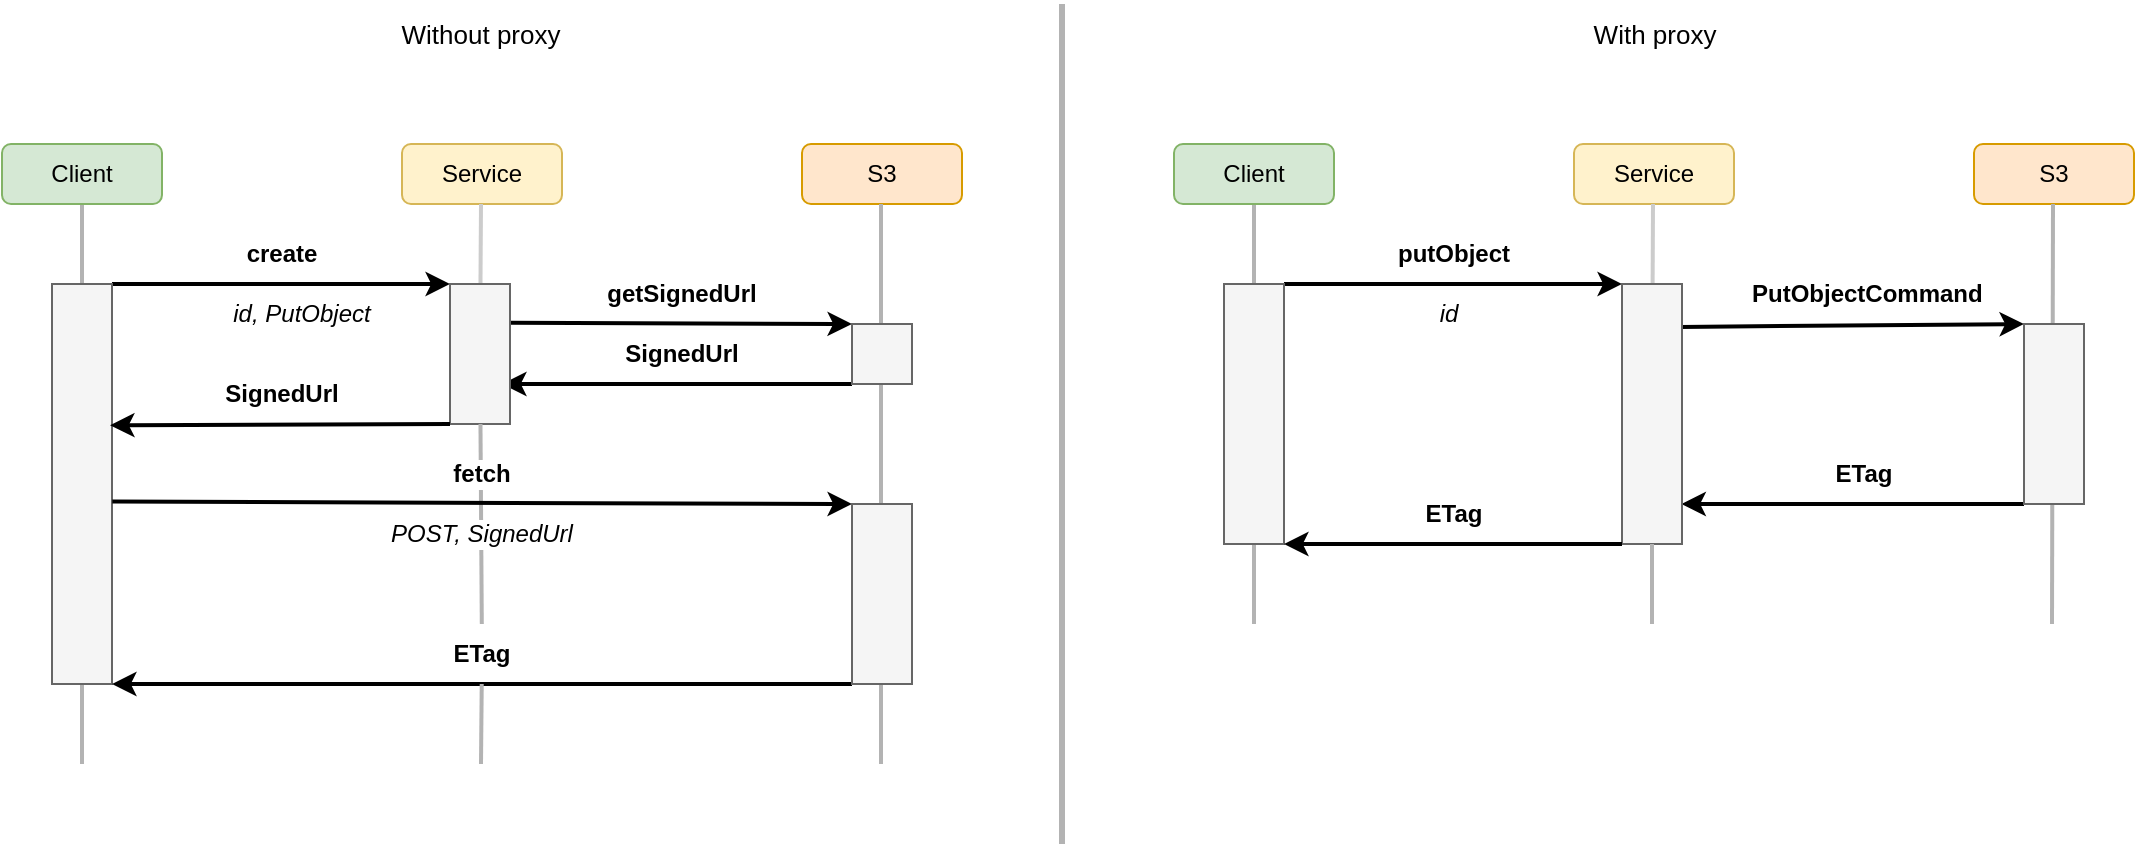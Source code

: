 <mxfile version="20.3.0" type="device" pages="3"><diagram id="j05XyfPUhwFEs0wUkpTd" name="upload"><mxGraphModel dx="1155" dy="865" grid="1" gridSize="10" guides="1" tooltips="1" connect="1" arrows="1" fold="1" page="1" pageScale="1" pageWidth="827" pageHeight="1169" math="0" shadow="0"><root><mxCell id="0"/><mxCell id="1" parent="0"/><mxCell id="_WE9Fx9_6nhw3sqImYi1-1" value="" style="endArrow=none;html=1;rounded=0;strokeWidth=2;strokeColor=#B3B3B3;" parent="1" edge="1"><mxGeometry width="50" height="50" relative="1" as="geometry"><mxPoint x="90" y="440" as="sourcePoint"/><mxPoint x="90" y="160" as="targetPoint"/></mxGeometry></mxCell><mxCell id="_WE9Fx9_6nhw3sqImYi1-2" value="Client" style="rounded=1;whiteSpace=wrap;html=1;fillColor=#d5e8d4;strokeColor=#82b366;" parent="1" vertex="1"><mxGeometry x="50" y="130" width="80" height="30" as="geometry"/></mxCell><mxCell id="_WE9Fx9_6nhw3sqImYi1-3" value="Service" style="rounded=1;whiteSpace=wrap;html=1;fillColor=#fff2cc;strokeColor=#d6b656;" parent="1" vertex="1"><mxGeometry x="250" y="130" width="80" height="30" as="geometry"/></mxCell><mxCell id="_WE9Fx9_6nhw3sqImYi1-4" value="S3" style="rounded=1;whiteSpace=wrap;html=1;fillColor=#ffe6cc;strokeColor=#d79b00;" parent="1" vertex="1"><mxGeometry x="450" y="130" width="80" height="30" as="geometry"/></mxCell><mxCell id="_WE9Fx9_6nhw3sqImYi1-5" value="" style="endArrow=none;html=1;rounded=0;strokeWidth=2;startArrow=none;strokeColor=#CCCCCC;" parent="1" source="_WE9Fx9_6nhw3sqImYi1-16" edge="1"><mxGeometry width="50" height="50" relative="1" as="geometry"><mxPoint x="289.5" y="440" as="sourcePoint"/><mxPoint x="289.5" y="160" as="targetPoint"/></mxGeometry></mxCell><mxCell id="_WE9Fx9_6nhw3sqImYi1-6" value="" style="endArrow=none;html=1;rounded=0;strokeWidth=2;strokeColor=#B3B3B3;" parent="1" edge="1"><mxGeometry width="50" height="50" relative="1" as="geometry"><mxPoint x="489.5" y="440" as="sourcePoint"/><mxPoint x="489.5" y="160" as="targetPoint"/></mxGeometry></mxCell><mxCell id="_WE9Fx9_6nhw3sqImYi1-10" value="" style="endArrow=classic;html=1;rounded=0;strokeWidth=2;entryX=0;entryY=0;entryDx=0;entryDy=0;exitX=1;exitY=0;exitDx=0;exitDy=0;" parent="1" source="_WE9Fx9_6nhw3sqImYi1-19" target="_WE9Fx9_6nhw3sqImYi1-16" edge="1"><mxGeometry width="50" height="50" relative="1" as="geometry"><mxPoint x="90" y="200" as="sourcePoint"/><mxPoint x="290" y="200" as="targetPoint"/></mxGeometry></mxCell><mxCell id="_WE9Fx9_6nhw3sqImYi1-11" value="create" style="text;html=1;align=center;verticalAlign=middle;whiteSpace=wrap;rounded=0;fontStyle=1" parent="1" vertex="1"><mxGeometry x="105" y="170" width="170" height="30" as="geometry"/></mxCell><mxCell id="_WE9Fx9_6nhw3sqImYi1-12" value="" style="endArrow=classic;html=1;rounded=0;strokeWidth=2;entryX=0;entryY=0;entryDx=0;entryDy=0;exitX=0.986;exitY=0.276;exitDx=0;exitDy=0;exitPerimeter=0;" parent="1" source="_WE9Fx9_6nhw3sqImYi1-16" target="_WE9Fx9_6nhw3sqImYi1-15" edge="1"><mxGeometry width="50" height="50" relative="1" as="geometry"><mxPoint x="310" y="210" as="sourcePoint"/><mxPoint x="490" y="240" as="targetPoint"/></mxGeometry></mxCell><mxCell id="_WE9Fx9_6nhw3sqImYi1-13" value="getSignedUrl" style="text;html=1;strokeColor=none;fillColor=none;align=center;verticalAlign=middle;whiteSpace=wrap;rounded=0;fontStyle=1" parent="1" vertex="1"><mxGeometry x="360" y="190" width="60" height="30" as="geometry"/></mxCell><mxCell id="_WE9Fx9_6nhw3sqImYi1-14" value="" style="endArrow=classic;html=1;rounded=0;strokeWidth=2;exitX=0;exitY=1;exitDx=0;exitDy=0;entryX=0.867;entryY=0.714;entryDx=0;entryDy=0;entryPerimeter=0;" parent="1" source="_WE9Fx9_6nhw3sqImYi1-15" target="_WE9Fx9_6nhw3sqImYi1-16" edge="1"><mxGeometry width="50" height="50" relative="1" as="geometry"><mxPoint x="490" y="270" as="sourcePoint"/><mxPoint x="290" y="270" as="targetPoint"/></mxGeometry></mxCell><mxCell id="_WE9Fx9_6nhw3sqImYi1-15" value="" style="rounded=0;whiteSpace=wrap;html=1;fillColor=#f5f5f5;fontColor=#333333;strokeColor=#666666;" parent="1" vertex="1"><mxGeometry x="475" y="220" width="30" height="30" as="geometry"/></mxCell><mxCell id="_WE9Fx9_6nhw3sqImYi1-16" value="" style="rounded=0;whiteSpace=wrap;html=1;fillColor=#f5f5f5;fontColor=#333333;strokeColor=#666666;" parent="1" vertex="1"><mxGeometry x="274" y="200" width="30" height="70" as="geometry"/></mxCell><mxCell id="_WE9Fx9_6nhw3sqImYi1-18" value="" style="endArrow=none;html=1;rounded=0;strokeWidth=2;strokeColor=#B3B3B3;startArrow=none;" parent="1" source="tN-Her5tUaxuYbI4WaNt-1" target="_WE9Fx9_6nhw3sqImYi1-16" edge="1"><mxGeometry width="50" height="50" relative="1" as="geometry"><mxPoint x="289.5" y="440" as="sourcePoint"/><mxPoint x="289.5" y="160" as="targetPoint"/></mxGeometry></mxCell><mxCell id="_WE9Fx9_6nhw3sqImYi1-19" value="" style="rounded=0;whiteSpace=wrap;html=1;fillColor=#f5f5f5;fontColor=#333333;strokeColor=#666666;" parent="1" vertex="1"><mxGeometry x="75" y="200" width="30" height="200" as="geometry"/></mxCell><mxCell id="_WE9Fx9_6nhw3sqImYi1-21" value="SignedUrl" style="text;html=1;strokeColor=none;fillColor=none;align=center;verticalAlign=middle;whiteSpace=wrap;rounded=0;fontStyle=1" parent="1" vertex="1"><mxGeometry x="360" y="220" width="60" height="30" as="geometry"/></mxCell><mxCell id="_WE9Fx9_6nhw3sqImYi1-22" value="" style="endArrow=classic;html=1;rounded=0;strokeWidth=2;exitX=0;exitY=1;exitDx=0;exitDy=0;entryX=0.967;entryY=0.353;entryDx=0;entryDy=0;entryPerimeter=0;" parent="1" source="_WE9Fx9_6nhw3sqImYi1-16" target="_WE9Fx9_6nhw3sqImYi1-19" edge="1"><mxGeometry width="50" height="50" relative="1" as="geometry"><mxPoint x="275.49" y="280.88" as="sourcePoint"/><mxPoint x="105" y="280" as="targetPoint"/></mxGeometry></mxCell><mxCell id="_WE9Fx9_6nhw3sqImYi1-23" value="SignedUrl" style="text;html=1;strokeColor=none;fillColor=none;align=center;verticalAlign=middle;whiteSpace=wrap;rounded=0;fontStyle=1" parent="1" vertex="1"><mxGeometry x="160" y="240" width="60" height="30" as="geometry"/></mxCell><mxCell id="_WE9Fx9_6nhw3sqImYi1-24" value="" style="endArrow=classic;html=1;rounded=0;strokeWidth=2;exitX=1.005;exitY=0.544;exitDx=0;exitDy=0;entryX=0;entryY=0;entryDx=0;entryDy=0;exitPerimeter=0;" parent="1" source="_WE9Fx9_6nhw3sqImYi1-19" edge="1"><mxGeometry width="50" height="50" relative="1" as="geometry"><mxPoint x="105" y="300" as="sourcePoint"/><mxPoint x="475" y="310" as="targetPoint"/></mxGeometry></mxCell><mxCell id="_WE9Fx9_6nhw3sqImYi1-26" value="" style="endArrow=classic;html=1;rounded=0;strokeWidth=2;exitX=0;exitY=1;exitDx=0;exitDy=0;entryX=1;entryY=1;entryDx=0;entryDy=0;" parent="1" source="_WE9Fx9_6nhw3sqImYi1-29" target="_WE9Fx9_6nhw3sqImYi1-19" edge="1"><mxGeometry width="50" height="50" relative="1" as="geometry"><mxPoint x="474.85" y="406.3" as="sourcePoint"/><mxPoint x="150" y="400" as="targetPoint"/></mxGeometry></mxCell><mxCell id="_WE9Fx9_6nhw3sqImYi1-28" value="fetch" style="text;html=1;align=center;verticalAlign=middle;whiteSpace=wrap;rounded=0;labelBackgroundColor=default;fontStyle=1" parent="1" vertex="1"><mxGeometry x="190" y="280" width="200" height="30" as="geometry"/></mxCell><mxCell id="_WE9Fx9_6nhw3sqImYi1-29" value="" style="rounded=0;whiteSpace=wrap;html=1;fillColor=#f5f5f5;fontColor=#333333;strokeColor=#666666;" parent="1" vertex="1"><mxGeometry x="475" y="310" width="30" height="90" as="geometry"/></mxCell><mxCell id="tN-Her5tUaxuYbI4WaNt-1" value="ETag" style="text;html=1;align=center;verticalAlign=middle;whiteSpace=wrap;rounded=0;labelBackgroundColor=default;fontStyle=1" parent="1" vertex="1"><mxGeometry x="190" y="370" width="200" height="30" as="geometry"/></mxCell><mxCell id="tN-Her5tUaxuYbI4WaNt-2" value="" style="endArrow=none;html=1;rounded=0;strokeWidth=2;strokeColor=#B3B3B3;" parent="1" target="tN-Her5tUaxuYbI4WaNt-1" edge="1"><mxGeometry width="50" height="50" relative="1" as="geometry"><mxPoint x="289.5" y="440" as="sourcePoint"/><mxPoint x="289.085" y="270" as="targetPoint"/></mxGeometry></mxCell><mxCell id="L52WxrU1TsiJGFXj32bR-1" value="" style="endArrow=none;html=1;rounded=0;strokeWidth=2;strokeColor=#B3B3B3;" parent="1" edge="1"><mxGeometry width="50" height="50" relative="1" as="geometry"><mxPoint x="676" y="370" as="sourcePoint"/><mxPoint x="676" y="160" as="targetPoint"/></mxGeometry></mxCell><mxCell id="L52WxrU1TsiJGFXj32bR-2" value="Client" style="rounded=1;whiteSpace=wrap;html=1;fillColor=#d5e8d4;strokeColor=#82b366;" parent="1" vertex="1"><mxGeometry x="636" y="130" width="80" height="30" as="geometry"/></mxCell><mxCell id="L52WxrU1TsiJGFXj32bR-3" value="Service" style="rounded=1;whiteSpace=wrap;html=1;fillColor=#fff2cc;strokeColor=#d6b656;" parent="1" vertex="1"><mxGeometry x="836" y="130" width="80" height="30" as="geometry"/></mxCell><mxCell id="L52WxrU1TsiJGFXj32bR-4" value="S3" style="rounded=1;whiteSpace=wrap;html=1;fillColor=#ffe6cc;strokeColor=#d79b00;" parent="1" vertex="1"><mxGeometry x="1036" y="130" width="80" height="30" as="geometry"/></mxCell><mxCell id="L52WxrU1TsiJGFXj32bR-5" value="" style="endArrow=none;html=1;rounded=0;strokeWidth=2;startArrow=none;strokeColor=#CCCCCC;" parent="1" source="L52WxrU1TsiJGFXj32bR-13" edge="1"><mxGeometry width="50" height="50" relative="1" as="geometry"><mxPoint x="875.5" y="440" as="sourcePoint"/><mxPoint x="875.5" y="160" as="targetPoint"/></mxGeometry></mxCell><mxCell id="L52WxrU1TsiJGFXj32bR-6" value="" style="endArrow=none;html=1;rounded=0;strokeWidth=2;strokeColor=#B3B3B3;" parent="1" edge="1"><mxGeometry width="50" height="50" relative="1" as="geometry"><mxPoint x="1075" y="370" as="sourcePoint"/><mxPoint x="1075.5" y="160" as="targetPoint"/></mxGeometry></mxCell><mxCell id="L52WxrU1TsiJGFXj32bR-7" value="" style="endArrow=classic;html=1;rounded=0;strokeWidth=2;entryX=0;entryY=0;entryDx=0;entryDy=0;exitX=1;exitY=0;exitDx=0;exitDy=0;" parent="1" source="L52WxrU1TsiJGFXj32bR-15" target="L52WxrU1TsiJGFXj32bR-13" edge="1"><mxGeometry width="50" height="50" relative="1" as="geometry"><mxPoint x="676" y="200" as="sourcePoint"/><mxPoint x="876" y="200" as="targetPoint"/></mxGeometry></mxCell><mxCell id="L52WxrU1TsiJGFXj32bR-8" value="putObject" style="text;html=1;align=center;verticalAlign=middle;whiteSpace=wrap;rounded=0;fontStyle=1" parent="1" vertex="1"><mxGeometry x="746" y="170" width="60" height="30" as="geometry"/></mxCell><mxCell id="L52WxrU1TsiJGFXj32bR-9" value="" style="endArrow=classic;html=1;rounded=0;strokeWidth=2;entryX=0;entryY=0;entryDx=0;entryDy=0;exitX=0.97;exitY=0.165;exitDx=0;exitDy=0;exitPerimeter=0;" parent="1" source="L52WxrU1TsiJGFXj32bR-13" target="L52WxrU1TsiJGFXj32bR-12" edge="1"><mxGeometry width="50" height="50" relative="1" as="geometry"><mxPoint x="896" y="210" as="sourcePoint"/><mxPoint x="1076" y="240" as="targetPoint"/></mxGeometry></mxCell><mxCell id="L52WxrU1TsiJGFXj32bR-10" value="&amp;nbsp;PutObjectCommand" style="text;html=1;strokeColor=none;fillColor=none;align=center;verticalAlign=middle;whiteSpace=wrap;rounded=0;fontStyle=1" parent="1" vertex="1"><mxGeometry x="926" y="190" width="110" height="30" as="geometry"/></mxCell><mxCell id="L52WxrU1TsiJGFXj32bR-11" value="" style="endArrow=classic;html=1;rounded=0;strokeWidth=2;exitX=0;exitY=1;exitDx=0;exitDy=0;entryX=0.99;entryY=0.846;entryDx=0;entryDy=0;entryPerimeter=0;" parent="1" source="L52WxrU1TsiJGFXj32bR-12" target="L52WxrU1TsiJGFXj32bR-13" edge="1"><mxGeometry width="50" height="50" relative="1" as="geometry"><mxPoint x="1076" y="270" as="sourcePoint"/><mxPoint x="876" y="270" as="targetPoint"/></mxGeometry></mxCell><mxCell id="L52WxrU1TsiJGFXj32bR-12" value="" style="rounded=0;whiteSpace=wrap;html=1;fillColor=#f5f5f5;fontColor=#333333;strokeColor=#666666;" parent="1" vertex="1"><mxGeometry x="1061" y="220" width="30" height="90" as="geometry"/></mxCell><mxCell id="L52WxrU1TsiJGFXj32bR-13" value="" style="rounded=0;whiteSpace=wrap;html=1;fillColor=#f5f5f5;fontColor=#333333;strokeColor=#666666;" parent="1" vertex="1"><mxGeometry x="860" y="200" width="30" height="130" as="geometry"/></mxCell><mxCell id="L52WxrU1TsiJGFXj32bR-14" value="" style="endArrow=none;html=1;rounded=0;strokeWidth=2;strokeColor=#B3B3B3;" parent="1" target="L52WxrU1TsiJGFXj32bR-13" edge="1"><mxGeometry width="50" height="50" relative="1" as="geometry"><mxPoint x="875" y="370" as="sourcePoint"/><mxPoint x="875.5" y="160" as="targetPoint"/></mxGeometry></mxCell><mxCell id="L52WxrU1TsiJGFXj32bR-15" value="" style="rounded=0;whiteSpace=wrap;html=1;fillColor=#f5f5f5;fontColor=#333333;strokeColor=#666666;" parent="1" vertex="1"><mxGeometry x="661" y="200" width="30" height="130" as="geometry"/></mxCell><mxCell id="L52WxrU1TsiJGFXj32bR-16" value="ETag" style="text;html=1;strokeColor=none;fillColor=none;align=center;verticalAlign=middle;whiteSpace=wrap;rounded=0;fontStyle=1" parent="1" vertex="1"><mxGeometry x="951" y="280" width="60" height="30" as="geometry"/></mxCell><mxCell id="L52WxrU1TsiJGFXj32bR-17" value="" style="endArrow=classic;html=1;rounded=0;strokeWidth=2;exitX=0;exitY=1;exitDx=0;exitDy=0;entryX=1;entryY=1;entryDx=0;entryDy=0;" parent="1" source="L52WxrU1TsiJGFXj32bR-13" target="L52WxrU1TsiJGFXj32bR-15" edge="1"><mxGeometry width="50" height="50" relative="1" as="geometry"><mxPoint x="861.49" y="280.88" as="sourcePoint"/><mxPoint x="691" y="280" as="targetPoint"/></mxGeometry></mxCell><mxCell id="L52WxrU1TsiJGFXj32bR-18" value="ETag" style="text;html=1;strokeColor=none;fillColor=none;align=center;verticalAlign=middle;whiteSpace=wrap;rounded=0;fontStyle=1" parent="1" vertex="1"><mxGeometry x="746" y="300" width="60" height="30" as="geometry"/></mxCell><mxCell id="L52WxrU1TsiJGFXj32bR-19" value="" style="endArrow=none;html=1;strokeWidth=3;rounded=0;strokeColor=#B3B3B3;" parent="1" edge="1"><mxGeometry width="50" height="50" relative="1" as="geometry"><mxPoint x="580" y="480" as="sourcePoint"/><mxPoint x="580" y="60" as="targetPoint"/></mxGeometry></mxCell><mxCell id="L52WxrU1TsiJGFXj32bR-20" value="Without proxy" style="text;html=1;align=center;verticalAlign=middle;resizable=0;points=[];autosize=1;strokeColor=none;fillColor=none;fontSize=13;" parent="1" vertex="1"><mxGeometry x="239" y="60" width="100" height="30" as="geometry"/></mxCell><mxCell id="L52WxrU1TsiJGFXj32bR-21" value="With proxy" style="text;html=1;align=center;verticalAlign=middle;resizable=0;points=[];autosize=1;strokeColor=none;fillColor=none;fontSize=13;" parent="1" vertex="1"><mxGeometry x="836" y="60" width="80" height="30" as="geometry"/></mxCell><mxCell id="ch5CCK_n_V7BFRR8Oy1L-1" value="id, PutObject" style="text;html=1;strokeColor=none;fillColor=none;align=center;verticalAlign=middle;whiteSpace=wrap;rounded=0;fontStyle=2" vertex="1" parent="1"><mxGeometry x="160" y="200" width="80" height="30" as="geometry"/></mxCell><mxCell id="ch5CCK_n_V7BFRR8Oy1L-2" value="POST, SignedUrl" style="text;html=1;align=center;verticalAlign=middle;whiteSpace=wrap;rounded=0;labelBackgroundColor=default;fontStyle=2" vertex="1" parent="1"><mxGeometry x="190" y="310" width="200" height="30" as="geometry"/></mxCell><mxCell id="Udi58Z_4K5evmPkpmDnW-1" value="id" style="text;html=1;strokeColor=none;fillColor=none;align=center;verticalAlign=middle;whiteSpace=wrap;rounded=0;fontStyle=2" vertex="1" parent="1"><mxGeometry x="746" y="200" width="55.45" height="30" as="geometry"/></mxCell></root></mxGraphModel></diagram><diagram id="0mtoehXVEBAH7pKgvQOL" name="multipart upload"><mxGraphModel dx="963" dy="721" grid="1" gridSize="10" guides="1" tooltips="1" connect="1" arrows="1" fold="1" page="1" pageScale="1" pageWidth="827" pageHeight="1169" math="0" shadow="0"><root><mxCell id="0"/><mxCell id="1" parent="0"/><mxCell id="Ap9LqJhvqSZeBtvb61IX-1" value="" style="endArrow=none;html=1;rounded=0;strokeWidth=2;strokeColor=#B3B3B3;startArrow=none;" parent="1" target="TZ32J39c9UgkbQSXFb0M-63" edge="1"><mxGeometry width="50" height="50" relative="1" as="geometry"><mxPoint x="300" y="690" as="sourcePoint"/><mxPoint x="300" y="400" as="targetPoint"/></mxGeometry></mxCell><mxCell id="TZ32J39c9UgkbQSXFb0M-46" value="" style="endArrow=none;html=1;rounded=0;strokeWidth=2;strokeColor=#B3B3B3;" parent="1" edge="1"><mxGeometry width="50" height="50" relative="1" as="geometry"><mxPoint x="100" y="690" as="sourcePoint"/><mxPoint x="100" y="170" as="targetPoint"/></mxGeometry></mxCell><mxCell id="TZ32J39c9UgkbQSXFb0M-60" value="" style="rounded=0;whiteSpace=wrap;html=1;fillColor=#f5f5f5;fontColor=#333333;strokeColor=#666666;" parent="1" vertex="1"><mxGeometry x="85" y="200" width="30" height="450" as="geometry"/></mxCell><mxCell id="CHfoYEfc5wuZN-9HXw2J-3" value="" style="rounded=0;whiteSpace=wrap;html=1;labelBackgroundColor=default;fontSize=13;fillColor=none;" parent="1" vertex="1"><mxGeometry x="30" y="300" width="520" height="240" as="geometry"/></mxCell><mxCell id="TZ32J39c9UgkbQSXFb0M-47" value="Client" style="rounded=1;whiteSpace=wrap;html=1;fillColor=#d5e8d4;strokeColor=#82b366;" parent="1" vertex="1"><mxGeometry x="60" y="140" width="80" height="30" as="geometry"/></mxCell><mxCell id="TZ32J39c9UgkbQSXFb0M-48" value="Service" style="rounded=1;whiteSpace=wrap;html=1;fillColor=#fff2cc;strokeColor=#d6b656;" parent="1" vertex="1"><mxGeometry x="260" y="140" width="80" height="30" as="geometry"/></mxCell><mxCell id="TZ32J39c9UgkbQSXFb0M-49" value="S3" style="rounded=1;whiteSpace=wrap;html=1;fillColor=#ffe6cc;strokeColor=#d79b00;" parent="1" vertex="1"><mxGeometry x="460" y="140" width="80" height="30" as="geometry"/></mxCell><mxCell id="TZ32J39c9UgkbQSXFb0M-50" value="" style="endArrow=none;html=1;rounded=0;strokeWidth=2;startArrow=none;strokeColor=#CCCCCC;" parent="1" source="TZ32J39c9UgkbQSXFb0M-58" edge="1"><mxGeometry width="50" height="50" relative="1" as="geometry"><mxPoint x="299.5" y="450" as="sourcePoint"/><mxPoint x="299.5" y="170" as="targetPoint"/></mxGeometry></mxCell><mxCell id="TZ32J39c9UgkbQSXFb0M-51" value="" style="endArrow=none;html=1;rounded=0;strokeWidth=2;strokeColor=#B3B3B3;" parent="1" edge="1"><mxGeometry width="50" height="50" relative="1" as="geometry"><mxPoint x="500" y="690" as="sourcePoint"/><mxPoint x="499.5" y="170" as="targetPoint"/></mxGeometry></mxCell><mxCell id="TZ32J39c9UgkbQSXFb0M-52" value="" style="endArrow=classic;html=1;rounded=0;strokeWidth=2;entryX=0;entryY=0;entryDx=0;entryDy=0;exitX=1;exitY=0;exitDx=0;exitDy=0;" parent="1" source="TZ32J39c9UgkbQSXFb0M-60" target="TZ32J39c9UgkbQSXFb0M-58" edge="1"><mxGeometry width="50" height="50" relative="1" as="geometry"><mxPoint x="105" y="380" as="sourcePoint"/><mxPoint x="305" y="380" as="targetPoint"/></mxGeometry></mxCell><mxCell id="TZ32J39c9UgkbQSXFb0M-53" value="create" style="text;html=1;align=center;verticalAlign=middle;whiteSpace=wrap;rounded=0;fontStyle=1" parent="1" vertex="1"><mxGeometry x="115.93" y="300" width="170" height="30" as="geometry"/></mxCell><mxCell id="TZ32J39c9UgkbQSXFb0M-54" value="" style="endArrow=classic;html=1;rounded=0;strokeWidth=2;entryX=0;entryY=0;entryDx=0;entryDy=0;exitX=0.986;exitY=0.276;exitDx=0;exitDy=0;exitPerimeter=0;" parent="1" source="TZ32J39c9UgkbQSXFb0M-58" target="TZ32J39c9UgkbQSXFb0M-57" edge="1"><mxGeometry width="50" height="50" relative="1" as="geometry"><mxPoint x="325" y="390" as="sourcePoint"/><mxPoint x="505" y="420" as="targetPoint"/></mxGeometry></mxCell><mxCell id="TZ32J39c9UgkbQSXFb0M-55" value="SignedUrl" style="text;html=1;strokeColor=none;fillColor=none;align=center;verticalAlign=middle;whiteSpace=wrap;rounded=0;fontStyle=1" parent="1" vertex="1"><mxGeometry x="374.55" y="350" width="60" height="30" as="geometry"/></mxCell><mxCell id="TZ32J39c9UgkbQSXFb0M-56" value="" style="endArrow=classic;html=1;rounded=0;strokeWidth=2;exitX=0;exitY=1;exitDx=0;exitDy=0;entryX=0.867;entryY=0.714;entryDx=0;entryDy=0;entryPerimeter=0;" parent="1" source="TZ32J39c9UgkbQSXFb0M-57" target="TZ32J39c9UgkbQSXFb0M-58" edge="1"><mxGeometry width="50" height="50" relative="1" as="geometry"><mxPoint x="505" y="450" as="sourcePoint"/><mxPoint x="305" y="450" as="targetPoint"/></mxGeometry></mxCell><mxCell id="TZ32J39c9UgkbQSXFb0M-57" value="" style="rounded=0;whiteSpace=wrap;html=1;fillColor=#f5f5f5;fontColor=#333333;strokeColor=#666666;" parent="1" vertex="1"><mxGeometry x="485" y="220" width="30" height="30" as="geometry"/></mxCell><mxCell id="TZ32J39c9UgkbQSXFb0M-58" value="" style="rounded=0;whiteSpace=wrap;html=1;fillColor=#f5f5f5;fontColor=#333333;strokeColor=#666666;" parent="1" vertex="1"><mxGeometry x="285" y="200" width="30" height="70" as="geometry"/></mxCell><mxCell id="TZ32J39c9UgkbQSXFb0M-59" value="" style="endArrow=none;html=1;rounded=0;strokeWidth=2;strokeColor=#B3B3B3;startArrow=none;" parent="1" source="bXa3igna3Vvbg7nb83a7-1" target="TZ32J39c9UgkbQSXFb0M-58" edge="1"><mxGeometry width="50" height="50" relative="1" as="geometry"><mxPoint x="300" y="720" as="sourcePoint"/><mxPoint x="304.5" y="340" as="targetPoint"/></mxGeometry></mxCell><mxCell id="TZ32J39c9UgkbQSXFb0M-62" value="" style="endArrow=classic;html=1;rounded=0;strokeWidth=2;exitX=0;exitY=1;exitDx=0;exitDy=0;entryX=0.967;entryY=0.156;entryDx=0;entryDy=0;entryPerimeter=0;" parent="1" source="TZ32J39c9UgkbQSXFb0M-58" target="TZ32J39c9UgkbQSXFb0M-60" edge="1"><mxGeometry width="50" height="50" relative="1" as="geometry"><mxPoint x="290.49" y="460.88" as="sourcePoint"/><mxPoint x="120" y="460" as="targetPoint"/></mxGeometry></mxCell><mxCell id="TZ32J39c9UgkbQSXFb0M-64" value="" style="endArrow=classic;html=1;rounded=0;strokeWidth=2;entryX=0.167;entryY=0;entryDx=0;entryDy=0;entryPerimeter=0;exitX=1.007;exitY=0.181;exitDx=0;exitDy=0;exitPerimeter=0;" parent="1" target="bXa3igna3Vvbg7nb83a7-1" edge="1"><mxGeometry width="50" height="50" relative="1" as="geometry"><mxPoint x="115.21" y="329.46" as="sourcePoint"/><mxPoint x="280" y="330" as="targetPoint"/></mxGeometry></mxCell><mxCell id="TZ32J39c9UgkbQSXFb0M-65" value="" style="endArrow=classic;html=1;rounded=0;strokeWidth=2;exitX=0;exitY=1;exitDx=0;exitDy=0;entryX=1.044;entryY=0.274;entryDx=0;entryDy=0;entryPerimeter=0;" parent="1" source="bXa3igna3Vvbg7nb83a7-1" edge="1"><mxGeometry width="50" height="50" relative="1" as="geometry"><mxPoint x="489.85" y="606.3" as="sourcePoint"/><mxPoint x="116.32" y="400.84" as="targetPoint"/></mxGeometry></mxCell><mxCell id="TZ32J39c9UgkbQSXFb0M-67" value="" style="rounded=0;whiteSpace=wrap;html=1;fillColor=#f5f5f5;fontColor=#333333;strokeColor=#666666;" parent="1" vertex="1"><mxGeometry x="489.55" y="439.36" width="30" height="80.64" as="geometry"/></mxCell><mxCell id="TZ32J39c9UgkbQSXFb0M-88" value="" style="endArrow=none;html=1;strokeWidth=3;rounded=0;strokeColor=#B3B3B3;" parent="1" edge="1"><mxGeometry width="50" height="50" relative="1" as="geometry"><mxPoint x="590" y="720" as="sourcePoint"/><mxPoint x="590" y="70" as="targetPoint"/></mxGeometry></mxCell><mxCell id="TZ32J39c9UgkbQSXFb0M-89" value="Without proxy" style="text;html=1;align=center;verticalAlign=middle;resizable=0;points=[];autosize=1;strokeColor=none;fillColor=none;fontSize=13;" parent="1" vertex="1"><mxGeometry x="250" y="70" width="100" height="30" as="geometry"/></mxCell><mxCell id="TZ32J39c9UgkbQSXFb0M-90" value="With proxy" style="text;html=1;align=center;verticalAlign=middle;resizable=0;points=[];autosize=1;strokeColor=none;fillColor=none;fontSize=13;" parent="1" vertex="1"><mxGeometry x="846" y="70" width="80" height="30" as="geometry"/></mxCell><mxCell id="bXa3igna3Vvbg7nb83a7-1" value="" style="rounded=0;whiteSpace=wrap;html=1;fillColor=#f5f5f5;fontColor=#333333;strokeColor=#666666;" parent="1" vertex="1"><mxGeometry x="285" y="330" width="30" height="70" as="geometry"/></mxCell><mxCell id="bXa3igna3Vvbg7nb83a7-2" value="" style="endArrow=none;html=1;rounded=0;strokeWidth=2;strokeColor=#B3B3B3;startArrow=none;" parent="1" source="TZ32J39c9UgkbQSXFb0M-63" target="bXa3igna3Vvbg7nb83a7-1" edge="1"><mxGeometry width="50" height="50" relative="1" as="geometry"><mxPoint x="300" y="900" as="sourcePoint"/><mxPoint x="300" y="270.0" as="targetPoint"/></mxGeometry></mxCell><mxCell id="bXa3igna3Vvbg7nb83a7-3" value="" style="rounded=0;whiteSpace=wrap;html=1;fillColor=#f5f5f5;fontColor=#333333;strokeColor=#666666;" parent="1" vertex="1"><mxGeometry x="485" y="350" width="30" height="30" as="geometry"/></mxCell><mxCell id="bXa3igna3Vvbg7nb83a7-4" value="" style="endArrow=classic;html=1;rounded=0;strokeWidth=2;entryX=0;entryY=0;entryDx=0;entryDy=0;exitX=0.986;exitY=0.276;exitDx=0;exitDy=0;exitPerimeter=0;" parent="1" edge="1"><mxGeometry width="50" height="50" relative="1" as="geometry"><mxPoint x="315.0" y="350.0" as="sourcePoint"/><mxPoint x="485.42" y="350.68" as="targetPoint"/></mxGeometry></mxCell><mxCell id="bXa3igna3Vvbg7nb83a7-5" value="" style="endArrow=classic;html=1;rounded=0;strokeWidth=2;exitX=0;exitY=1;exitDx=0;exitDy=0;entryX=1.004;entryY=0.722;entryDx=0;entryDy=0;entryPerimeter=0;" parent="1" source="bXa3igna3Vvbg7nb83a7-3" target="bXa3igna3Vvbg7nb83a7-1" edge="1"><mxGeometry width="50" height="50" relative="1" as="geometry"><mxPoint x="495" y="280.0" as="sourcePoint"/><mxPoint x="321.01" y="279.98" as="targetPoint"/></mxGeometry></mxCell><mxCell id="bXa3igna3Vvbg7nb83a7-6" value="" style="endArrow=classic;html=1;rounded=0;strokeWidth=2;exitX=1.044;exitY=0.458;exitDx=0;exitDy=0;exitPerimeter=0;entryX=0;entryY=0;entryDx=0;entryDy=0;" parent="1" target="TZ32J39c9UgkbQSXFb0M-67" edge="1"><mxGeometry width="50" height="50" relative="1" as="geometry"><mxPoint x="115.87" y="440.04" as="sourcePoint"/><mxPoint x="299.55" y="349.36" as="targetPoint"/></mxGeometry></mxCell><mxCell id="bXa3igna3Vvbg7nb83a7-7" value="" style="endArrow=classic;html=1;rounded=0;strokeWidth=2;exitX=0;exitY=1;exitDx=0;exitDy=0;" parent="1" source="TZ32J39c9UgkbQSXFb0M-67" edge="1"><mxGeometry width="50" height="50" relative="1" as="geometry"><mxPoint x="125.87" y="450.04" as="sourcePoint"/><mxPoint x="120" y="520" as="targetPoint"/><Array as="points"><mxPoint x="120" y="520"/></Array></mxGeometry></mxCell><mxCell id="bXa3igna3Vvbg7nb83a7-21" value="" style="endArrow=classic;html=1;rounded=0;strokeWidth=2;entryX=0;entryY=0;entryDx=0;entryDy=0;exitX=1;exitY=0;exitDx=0;exitDy=0;" parent="1" target="bXa3igna3Vvbg7nb83a7-25" edge="1"><mxGeometry width="50" height="50" relative="1" as="geometry"><mxPoint x="115" y="580.0" as="sourcePoint"/><mxPoint x="305" y="760" as="targetPoint"/></mxGeometry></mxCell><mxCell id="bXa3igna3Vvbg7nb83a7-22" value="" style="endArrow=classic;html=1;rounded=0;strokeWidth=2;entryX=0;entryY=0;entryDx=0;entryDy=0;exitX=0.986;exitY=0.276;exitDx=0;exitDy=0;exitPerimeter=0;" parent="1" source="bXa3igna3Vvbg7nb83a7-25" target="bXa3igna3Vvbg7nb83a7-24" edge="1"><mxGeometry width="50" height="50" relative="1" as="geometry"><mxPoint x="325" y="770" as="sourcePoint"/><mxPoint x="505" y="800" as="targetPoint"/></mxGeometry></mxCell><mxCell id="bXa3igna3Vvbg7nb83a7-23" value="" style="endArrow=classic;html=1;rounded=0;strokeWidth=2;exitX=0;exitY=1;exitDx=0;exitDy=0;entryX=0.867;entryY=0.714;entryDx=0;entryDy=0;entryPerimeter=0;" parent="1" source="bXa3igna3Vvbg7nb83a7-24" target="bXa3igna3Vvbg7nb83a7-25" edge="1"><mxGeometry width="50" height="50" relative="1" as="geometry"><mxPoint x="505" y="830" as="sourcePoint"/><mxPoint x="305" y="830" as="targetPoint"/></mxGeometry></mxCell><mxCell id="bXa3igna3Vvbg7nb83a7-24" value="" style="rounded=0;whiteSpace=wrap;html=1;fillColor=#f5f5f5;fontColor=#333333;strokeColor=#666666;" parent="1" vertex="1"><mxGeometry x="485" y="600" width="30" height="30" as="geometry"/></mxCell><mxCell id="bXa3igna3Vvbg7nb83a7-25" value="" style="rounded=0;whiteSpace=wrap;html=1;fillColor=#f5f5f5;fontColor=#333333;strokeColor=#666666;" parent="1" vertex="1"><mxGeometry x="285" y="580" width="30" height="70" as="geometry"/></mxCell><mxCell id="bXa3igna3Vvbg7nb83a7-26" value="" style="endArrow=classic;html=1;rounded=0;strokeWidth=2;exitX=0;exitY=1;exitDx=0;exitDy=0;entryX=1.084;entryY=0.152;entryDx=0;entryDy=0;entryPerimeter=0;" parent="1" source="bXa3igna3Vvbg7nb83a7-25" edge="1"><mxGeometry width="50" height="50" relative="1" as="geometry"><mxPoint x="290.49" y="840.88" as="sourcePoint"/><mxPoint x="117.52" y="649.92" as="targetPoint"/></mxGeometry></mxCell><mxCell id="bXa3igna3Vvbg7nb83a7-27" value="createMultipartUpload" style="text;html=1;strokeColor=none;fillColor=none;align=center;verticalAlign=middle;whiteSpace=wrap;rounded=0;fontStyle=1" parent="1" vertex="1"><mxGeometry x="174.55" y="170" width="60" height="30" as="geometry"/></mxCell><mxCell id="bXa3igna3Vvbg7nb83a7-28" value="CreateMultiparUploadCommand" style="text;html=1;strokeColor=none;fillColor=none;align=center;verticalAlign=middle;whiteSpace=wrap;rounded=0;fontStyle=1" parent="1" vertex="1"><mxGeometry x="375.93" y="190" width="60" height="30" as="geometry"/></mxCell><mxCell id="bXa3igna3Vvbg7nb83a7-29" value="UploadId" style="text;html=1;strokeColor=none;fillColor=none;align=center;verticalAlign=middle;whiteSpace=wrap;rounded=0;fontStyle=1" parent="1" vertex="1"><mxGeometry x="374.55" y="220" width="60" height="30" as="geometry"/></mxCell><mxCell id="Vl1MYWtIYsE5VxGvA57V-1" value="UploadId" style="text;html=1;strokeColor=none;fillColor=none;align=center;verticalAlign=middle;whiteSpace=wrap;rounded=0;fontStyle=1" parent="1" vertex="1"><mxGeometry x="170.0" y="240" width="60" height="30" as="geometry"/></mxCell><mxCell id="Vl1MYWtIYsE5VxGvA57V-2" value="geSignedUrl" style="text;html=1;strokeColor=none;fillColor=none;align=center;verticalAlign=middle;whiteSpace=wrap;rounded=0;fontStyle=1" parent="1" vertex="1"><mxGeometry x="374.55" y="320" width="60" height="30" as="geometry"/></mxCell><mxCell id="CHfoYEfc5wuZN-9HXw2J-1" value="SignedUrl" style="text;html=1;strokeColor=none;fillColor=none;align=center;verticalAlign=middle;whiteSpace=wrap;rounded=0;fontStyle=1" parent="1" vertex="1"><mxGeometry x="174.55" y="370" width="60" height="30" as="geometry"/></mxCell><mxCell id="CHfoYEfc5wuZN-9HXw2J-2" value="completeMultipartUpload" style="text;html=1;strokeColor=none;fillColor=none;align=center;verticalAlign=middle;whiteSpace=wrap;rounded=0;fontStyle=1" parent="1" vertex="1"><mxGeometry x="120" y="550" width="160" height="30" as="geometry"/></mxCell><mxCell id="TZ32J39c9UgkbQSXFb0M-66" value="fetch" style="text;html=1;align=center;verticalAlign=middle;whiteSpace=wrap;rounded=0;labelBackgroundColor=default;fontStyle=1" parent="1" vertex="1"><mxGeometry x="155" y="409.36" width="290" height="30" as="geometry"/></mxCell><mxCell id="TZ32J39c9UgkbQSXFb0M-63" value="ETag" style="text;html=1;strokeColor=none;fillColor=none;align=center;verticalAlign=middle;whiteSpace=wrap;rounded=0;fontStyle=1" parent="1" vertex="1"><mxGeometry x="270" y="490" width="60" height="30" as="geometry"/></mxCell><mxCell id="Ap9LqJhvqSZeBtvb61IX-3" value="Loop" style="text;html=1;strokeColor=none;fillColor=none;align=center;verticalAlign=middle;whiteSpace=wrap;rounded=0;labelBackgroundColor=default;fontSize=13;" parent="1" vertex="1"><mxGeometry x="25" y="300" width="60" height="30" as="geometry"/></mxCell><mxCell id="Ap9LqJhvqSZeBtvb61IX-4" value="CompleteMultiparUploadCommand" style="text;html=1;strokeColor=none;fillColor=none;align=center;verticalAlign=middle;whiteSpace=wrap;rounded=0;fontStyle=1" parent="1" vertex="1"><mxGeometry x="384" y="570" width="60" height="30" as="geometry"/></mxCell><mxCell id="Ap9LqJhvqSZeBtvb61IX-6" value="ETag" style="text;html=1;strokeColor=none;fillColor=none;align=center;verticalAlign=middle;whiteSpace=wrap;rounded=0;fontStyle=1" parent="1" vertex="1"><mxGeometry x="374.55" y="600" width="60" height="30" as="geometry"/></mxCell><mxCell id="Ap9LqJhvqSZeBtvb61IX-7" value="ETag" style="text;html=1;strokeColor=none;fillColor=none;align=center;verticalAlign=middle;whiteSpace=wrap;rounded=0;fontStyle=1" parent="1" vertex="1"><mxGeometry x="174.55" y="620" width="60" height="30" as="geometry"/></mxCell><mxCell id="Ap9LqJhvqSZeBtvb61IX-8" value="" style="endArrow=none;html=1;rounded=0;strokeWidth=2;strokeColor=#B3B3B3;" parent="1" edge="1"><mxGeometry width="50" height="50" relative="1" as="geometry"><mxPoint x="705" y="620" as="sourcePoint"/><mxPoint x="705" y="170" as="targetPoint"/></mxGeometry></mxCell><mxCell id="Ap9LqJhvqSZeBtvb61IX-9" value="" style="rounded=0;whiteSpace=wrap;html=1;fillColor=#f5f5f5;fontColor=#333333;strokeColor=#666666;" parent="1" vertex="1"><mxGeometry x="690" y="200" width="30" height="380" as="geometry"/></mxCell><mxCell id="Ap9LqJhvqSZeBtvb61IX-10" value="" style="rounded=0;whiteSpace=wrap;html=1;labelBackgroundColor=default;fontSize=13;fillColor=none;" parent="1" vertex="1"><mxGeometry x="635" y="300" width="520" height="170" as="geometry"/></mxCell><mxCell id="Ap9LqJhvqSZeBtvb61IX-11" value="Client" style="rounded=1;whiteSpace=wrap;html=1;fillColor=#d5e8d4;strokeColor=#82b366;" parent="1" vertex="1"><mxGeometry x="665" y="140" width="80" height="30" as="geometry"/></mxCell><mxCell id="Ap9LqJhvqSZeBtvb61IX-12" value="Service" style="rounded=1;whiteSpace=wrap;html=1;fillColor=#fff2cc;strokeColor=#d6b656;" parent="1" vertex="1"><mxGeometry x="865" y="140" width="80" height="30" as="geometry"/></mxCell><mxCell id="Ap9LqJhvqSZeBtvb61IX-13" value="S3" style="rounded=1;whiteSpace=wrap;html=1;fillColor=#ffe6cc;strokeColor=#d79b00;" parent="1" vertex="1"><mxGeometry x="1065" y="140" width="80" height="30" as="geometry"/></mxCell><mxCell id="Ap9LqJhvqSZeBtvb61IX-14" value="" style="endArrow=none;html=1;rounded=0;strokeWidth=2;startArrow=none;strokeColor=#CCCCCC;" parent="1" source="Ap9LqJhvqSZeBtvb61IX-22" edge="1"><mxGeometry width="50" height="50" relative="1" as="geometry"><mxPoint x="904.5" y="450" as="sourcePoint"/><mxPoint x="904.5" y="170" as="targetPoint"/></mxGeometry></mxCell><mxCell id="Ap9LqJhvqSZeBtvb61IX-15" value="" style="endArrow=none;html=1;rounded=0;strokeWidth=2;strokeColor=#B3B3B3;" parent="1" edge="1"><mxGeometry width="50" height="50" relative="1" as="geometry"><mxPoint x="1105" y="620" as="sourcePoint"/><mxPoint x="1104.5" y="170" as="targetPoint"/></mxGeometry></mxCell><mxCell id="Ap9LqJhvqSZeBtvb61IX-16" value="" style="endArrow=classic;html=1;rounded=0;strokeWidth=2;entryX=0;entryY=0;entryDx=0;entryDy=0;exitX=1;exitY=0;exitDx=0;exitDy=0;" parent="1" source="Ap9LqJhvqSZeBtvb61IX-9" target="Ap9LqJhvqSZeBtvb61IX-22" edge="1"><mxGeometry width="50" height="50" relative="1" as="geometry"><mxPoint x="710" y="380" as="sourcePoint"/><mxPoint x="910" y="380" as="targetPoint"/></mxGeometry></mxCell><mxCell id="Ap9LqJhvqSZeBtvb61IX-17" value="UploadPart" style="text;html=1;align=center;verticalAlign=middle;whiteSpace=wrap;rounded=0;fontStyle=1" parent="1" vertex="1"><mxGeometry x="720.93" y="300" width="170" height="30" as="geometry"/></mxCell><mxCell id="Ap9LqJhvqSZeBtvb61IX-18" value="" style="endArrow=classic;html=1;rounded=0;strokeWidth=2;entryX=0;entryY=0;entryDx=0;entryDy=0;exitX=0.986;exitY=0.276;exitDx=0;exitDy=0;exitPerimeter=0;" parent="1" source="Ap9LqJhvqSZeBtvb61IX-22" target="Ap9LqJhvqSZeBtvb61IX-21" edge="1"><mxGeometry width="50" height="50" relative="1" as="geometry"><mxPoint x="930" y="390" as="sourcePoint"/><mxPoint x="1110" y="420" as="targetPoint"/></mxGeometry></mxCell><mxCell id="Ap9LqJhvqSZeBtvb61IX-20" value="" style="endArrow=classic;html=1;rounded=0;strokeWidth=2;exitX=0;exitY=1;exitDx=0;exitDy=0;entryX=0.867;entryY=0.714;entryDx=0;entryDy=0;entryPerimeter=0;" parent="1" source="Ap9LqJhvqSZeBtvb61IX-21" target="Ap9LqJhvqSZeBtvb61IX-22" edge="1"><mxGeometry width="50" height="50" relative="1" as="geometry"><mxPoint x="1110" y="450" as="sourcePoint"/><mxPoint x="910" y="450" as="targetPoint"/></mxGeometry></mxCell><mxCell id="Ap9LqJhvqSZeBtvb61IX-21" value="" style="rounded=0;whiteSpace=wrap;html=1;fillColor=#f5f5f5;fontColor=#333333;strokeColor=#666666;" parent="1" vertex="1"><mxGeometry x="1090" y="220" width="30" height="30" as="geometry"/></mxCell><mxCell id="Ap9LqJhvqSZeBtvb61IX-22" value="" style="rounded=0;whiteSpace=wrap;html=1;fillColor=#f5f5f5;fontColor=#333333;strokeColor=#666666;" parent="1" vertex="1"><mxGeometry x="890" y="200" width="30" height="70" as="geometry"/></mxCell><mxCell id="Ap9LqJhvqSZeBtvb61IX-23" value="" style="endArrow=none;html=1;rounded=0;strokeWidth=2;strokeColor=#B3B3B3;startArrow=none;" parent="1" source="Ap9LqJhvqSZeBtvb61IX-28" target="Ap9LqJhvqSZeBtvb61IX-22" edge="1"><mxGeometry width="50" height="50" relative="1" as="geometry"><mxPoint x="905" y="720" as="sourcePoint"/><mxPoint x="909.5" y="340" as="targetPoint"/></mxGeometry></mxCell><mxCell id="Ap9LqJhvqSZeBtvb61IX-24" value="" style="endArrow=classic;html=1;rounded=0;strokeWidth=2;exitX=0;exitY=1;exitDx=0;exitDy=0;entryX=1.089;entryY=0.185;entryDx=0;entryDy=0;entryPerimeter=0;" parent="1" source="Ap9LqJhvqSZeBtvb61IX-22" target="Ap9LqJhvqSZeBtvb61IX-9" edge="1"><mxGeometry width="50" height="50" relative="1" as="geometry"><mxPoint x="895.49" y="460.88" as="sourcePoint"/><mxPoint x="725" y="460" as="targetPoint"/></mxGeometry></mxCell><mxCell id="Ap9LqJhvqSZeBtvb61IX-25" value="" style="endArrow=classic;html=1;rounded=0;strokeWidth=2;entryX=0.167;entryY=0;entryDx=0;entryDy=0;entryPerimeter=0;exitX=1.007;exitY=0.181;exitDx=0;exitDy=0;exitPerimeter=0;" parent="1" target="Ap9LqJhvqSZeBtvb61IX-28" edge="1"><mxGeometry width="50" height="50" relative="1" as="geometry"><mxPoint x="720.21" y="329.46" as="sourcePoint"/><mxPoint x="885" y="330" as="targetPoint"/></mxGeometry></mxCell><mxCell id="Ap9LqJhvqSZeBtvb61IX-26" value="" style="endArrow=classic;html=1;rounded=0;strokeWidth=2;exitX=0;exitY=1;exitDx=0;exitDy=0;entryX=0.163;entryY=0.882;entryDx=0;entryDy=0;entryPerimeter=0;" parent="1" source="Ap9LqJhvqSZeBtvb61IX-28" target="Ap9LqJhvqSZeBtvb61IX-10" edge="1"><mxGeometry width="50" height="50" relative="1" as="geometry"><mxPoint x="1094.85" y="606.3" as="sourcePoint"/><mxPoint x="721.32" y="400.84" as="targetPoint"/></mxGeometry></mxCell><mxCell id="Ap9LqJhvqSZeBtvb61IX-28" value="" style="rounded=0;whiteSpace=wrap;html=1;fillColor=#f5f5f5;fontColor=#333333;strokeColor=#666666;" parent="1" vertex="1"><mxGeometry x="890" y="330" width="30" height="120" as="geometry"/></mxCell><mxCell id="Ap9LqJhvqSZeBtvb61IX-29" value="" style="endArrow=none;html=1;rounded=0;strokeWidth=2;strokeColor=#B3B3B3;startArrow=none;" parent="1" target="Ap9LqJhvqSZeBtvb61IX-28" edge="1"><mxGeometry width="50" height="50" relative="1" as="geometry"><mxPoint x="905" y="620" as="sourcePoint"/><mxPoint x="905" y="270.0" as="targetPoint"/></mxGeometry></mxCell><mxCell id="Ap9LqJhvqSZeBtvb61IX-30" value="" style="rounded=0;whiteSpace=wrap;html=1;fillColor=#f5f5f5;fontColor=#333333;strokeColor=#666666;" parent="1" vertex="1"><mxGeometry x="1090" y="350" width="30" height="80" as="geometry"/></mxCell><mxCell id="Ap9LqJhvqSZeBtvb61IX-31" value="" style="endArrow=classic;html=1;rounded=0;strokeWidth=2;entryX=0;entryY=0;entryDx=0;entryDy=0;exitX=0.986;exitY=0.276;exitDx=0;exitDy=0;exitPerimeter=0;" parent="1" edge="1"><mxGeometry width="50" height="50" relative="1" as="geometry"><mxPoint x="920" y="350.0" as="sourcePoint"/><mxPoint x="1090.42" y="350.68" as="targetPoint"/></mxGeometry></mxCell><mxCell id="Ap9LqJhvqSZeBtvb61IX-32" value="" style="endArrow=classic;html=1;rounded=0;strokeWidth=2;exitX=0;exitY=1;exitDx=0;exitDy=0;entryX=0.98;entryY=0.827;entryDx=0;entryDy=0;entryPerimeter=0;" parent="1" source="Ap9LqJhvqSZeBtvb61IX-30" target="Ap9LqJhvqSZeBtvb61IX-28" edge="1"><mxGeometry width="50" height="50" relative="1" as="geometry"><mxPoint x="1100" y="280.0" as="sourcePoint"/><mxPoint x="926.01" y="279.98" as="targetPoint"/></mxGeometry></mxCell><mxCell id="Ap9LqJhvqSZeBtvb61IX-35" value="" style="endArrow=classic;html=1;rounded=0;strokeWidth=2;entryX=0;entryY=0;entryDx=0;entryDy=0;exitX=1;exitY=0;exitDx=0;exitDy=0;" parent="1" target="Ap9LqJhvqSZeBtvb61IX-39" edge="1"><mxGeometry width="50" height="50" relative="1" as="geometry"><mxPoint x="720.93" y="509.39" as="sourcePoint"/><mxPoint x="910.93" y="689.39" as="targetPoint"/></mxGeometry></mxCell><mxCell id="Ap9LqJhvqSZeBtvb61IX-36" value="" style="endArrow=classic;html=1;rounded=0;strokeWidth=2;entryX=0;entryY=0;entryDx=0;entryDy=0;exitX=0.986;exitY=0.276;exitDx=0;exitDy=0;exitPerimeter=0;" parent="1" source="Ap9LqJhvqSZeBtvb61IX-39" target="Ap9LqJhvqSZeBtvb61IX-38" edge="1"><mxGeometry width="50" height="50" relative="1" as="geometry"><mxPoint x="930.93" y="699.39" as="sourcePoint"/><mxPoint x="1110.93" y="729.39" as="targetPoint"/></mxGeometry></mxCell><mxCell id="Ap9LqJhvqSZeBtvb61IX-37" value="" style="endArrow=classic;html=1;rounded=0;strokeWidth=2;exitX=0;exitY=1;exitDx=0;exitDy=0;entryX=0.867;entryY=0.714;entryDx=0;entryDy=0;entryPerimeter=0;" parent="1" source="Ap9LqJhvqSZeBtvb61IX-38" target="Ap9LqJhvqSZeBtvb61IX-39" edge="1"><mxGeometry width="50" height="50" relative="1" as="geometry"><mxPoint x="1110.93" y="759.39" as="sourcePoint"/><mxPoint x="910.93" y="759.39" as="targetPoint"/></mxGeometry></mxCell><mxCell id="Ap9LqJhvqSZeBtvb61IX-38" value="" style="rounded=0;whiteSpace=wrap;html=1;fillColor=#f5f5f5;fontColor=#333333;strokeColor=#666666;" parent="1" vertex="1"><mxGeometry x="1090.93" y="529.39" width="30" height="30" as="geometry"/></mxCell><mxCell id="Ap9LqJhvqSZeBtvb61IX-39" value="" style="rounded=0;whiteSpace=wrap;html=1;fillColor=#f5f5f5;fontColor=#333333;strokeColor=#666666;" parent="1" vertex="1"><mxGeometry x="890.93" y="509.39" width="30" height="70" as="geometry"/></mxCell><mxCell id="Ap9LqJhvqSZeBtvb61IX-40" value="" style="endArrow=classic;html=1;rounded=0;strokeWidth=2;exitX=0;exitY=1;exitDx=0;exitDy=0;entryX=1.084;entryY=0.152;entryDx=0;entryDy=0;entryPerimeter=0;" parent="1" source="Ap9LqJhvqSZeBtvb61IX-39" edge="1"><mxGeometry width="50" height="50" relative="1" as="geometry"><mxPoint x="896.42" y="770.27" as="sourcePoint"/><mxPoint x="723.45" y="579.31" as="targetPoint"/></mxGeometry></mxCell><mxCell id="Ap9LqJhvqSZeBtvb61IX-41" value="createMultipartUpload" style="text;html=1;strokeColor=none;fillColor=none;align=center;verticalAlign=middle;whiteSpace=wrap;rounded=0;fontStyle=1" parent="1" vertex="1"><mxGeometry x="779.55" y="170" width="60" height="30" as="geometry"/></mxCell><mxCell id="Ap9LqJhvqSZeBtvb61IX-42" value="CreateMultiparUploadCommand" style="text;html=1;strokeColor=none;fillColor=none;align=center;verticalAlign=middle;whiteSpace=wrap;rounded=0;fontStyle=1" parent="1" vertex="1"><mxGeometry x="980.93" y="190" width="60" height="30" as="geometry"/></mxCell><mxCell id="Ap9LqJhvqSZeBtvb61IX-43" value="UploadId" style="text;html=1;strokeColor=none;fillColor=none;align=center;verticalAlign=middle;whiteSpace=wrap;rounded=0;fontStyle=1" parent="1" vertex="1"><mxGeometry x="979.55" y="220" width="60" height="30" as="geometry"/></mxCell><mxCell id="Ap9LqJhvqSZeBtvb61IX-44" value="UploadId" style="text;html=1;strokeColor=none;fillColor=none;align=center;verticalAlign=middle;whiteSpace=wrap;rounded=0;fontStyle=1" parent="1" vertex="1"><mxGeometry x="775" y="240" width="60" height="30" as="geometry"/></mxCell><mxCell id="Ap9LqJhvqSZeBtvb61IX-45" value="UploadPartCommand" style="text;html=1;strokeColor=none;fillColor=none;align=center;verticalAlign=middle;whiteSpace=wrap;rounded=0;fontStyle=1" parent="1" vertex="1"><mxGeometry x="979.55" y="320" width="60" height="30" as="geometry"/></mxCell><mxCell id="Ap9LqJhvqSZeBtvb61IX-47" value="completeMultipartUpload" style="text;html=1;strokeColor=none;fillColor=none;align=center;verticalAlign=middle;whiteSpace=wrap;rounded=0;fontStyle=1" parent="1" vertex="1"><mxGeometry x="780.48" y="479.39" width="60" height="30" as="geometry"/></mxCell><mxCell id="Ap9LqJhvqSZeBtvb61IX-51" value="Loop" style="text;html=1;strokeColor=none;fillColor=none;align=center;verticalAlign=middle;whiteSpace=wrap;rounded=0;labelBackgroundColor=default;fontSize=13;" parent="1" vertex="1"><mxGeometry x="630" y="300" width="60" height="30" as="geometry"/></mxCell><mxCell id="Ap9LqJhvqSZeBtvb61IX-52" value="CompleteMultiparUploadCommand" style="text;html=1;strokeColor=none;fillColor=none;align=center;verticalAlign=middle;whiteSpace=wrap;rounded=0;fontStyle=1" parent="1" vertex="1"><mxGeometry x="989.93" y="499.39" width="60" height="30" as="geometry"/></mxCell><mxCell id="Ap9LqJhvqSZeBtvb61IX-53" value="ETag" style="text;html=1;strokeColor=none;fillColor=none;align=center;verticalAlign=middle;whiteSpace=wrap;rounded=0;fontStyle=1" parent="1" vertex="1"><mxGeometry x="980.48" y="529.39" width="60" height="30" as="geometry"/></mxCell><mxCell id="Ap9LqJhvqSZeBtvb61IX-54" value="ETag" style="text;html=1;strokeColor=none;fillColor=none;align=center;verticalAlign=middle;whiteSpace=wrap;rounded=0;fontStyle=1" parent="1" vertex="1"><mxGeometry x="780.48" y="549.39" width="60" height="30" as="geometry"/></mxCell><mxCell id="_4NXK_fDcCjkT7wo_gy9-1" value="ETag" style="text;html=1;strokeColor=none;fillColor=none;align=center;verticalAlign=middle;whiteSpace=wrap;rounded=0;fontStyle=1" parent="1" vertex="1"><mxGeometry x="979.55" y="400" width="60" height="30" as="geometry"/></mxCell><mxCell id="_4NXK_fDcCjkT7wo_gy9-2" value="ETag" style="text;html=1;strokeColor=none;fillColor=none;align=center;verticalAlign=middle;whiteSpace=wrap;rounded=0;fontStyle=1" parent="1" vertex="1"><mxGeometry x="779.55" y="420" width="60" height="30" as="geometry"/></mxCell><mxCell id="mTVGv788YOD0huXA6HCX-1" value="id, UploadPart, UploadId, PartNumber" style="text;html=1;strokeColor=none;fillColor=none;align=center;verticalAlign=middle;whiteSpace=wrap;rounded=0;fontStyle=2" vertex="1" parent="1"><mxGeometry x="120" y="334" width="160" height="30" as="geometry"/></mxCell><mxCell id="ZnV8LbJqQttn_RTTM0wr-1" value="POST, SignedUrl" style="text;html=1;align=center;verticalAlign=middle;whiteSpace=wrap;rounded=0;labelBackgroundColor=default;fontStyle=2" vertex="1" parent="1"><mxGeometry x="200" y="440" width="200" height="30" as="geometry"/></mxCell><mxCell id="ZnV8LbJqQttn_RTTM0wr-2" value="id, UploadId, Parts" style="text;html=1;strokeColor=none;fillColor=none;align=center;verticalAlign=middle;whiteSpace=wrap;rounded=0;fontStyle=2" vertex="1" parent="1"><mxGeometry x="120" y="579.39" width="160" height="30" as="geometry"/></mxCell><mxCell id="ZnV8LbJqQttn_RTTM0wr-3" value="id, UploadPart, UploadId, PartNumber" style="text;html=1;strokeColor=none;fillColor=none;align=center;verticalAlign=middle;whiteSpace=wrap;rounded=0;fontStyle=2" vertex="1" parent="1"><mxGeometry x="720.93" y="338" width="160" height="30" as="geometry"/></mxCell><mxCell id="ZnV8LbJqQttn_RTTM0wr-4" value="id, UploadId, Parts" style="text;html=1;strokeColor=none;fillColor=none;align=center;verticalAlign=middle;whiteSpace=wrap;rounded=0;fontStyle=2" vertex="1" parent="1"><mxGeometry x="720" y="510" width="160" height="30" as="geometry"/></mxCell><mxCell id="ZvnWzVZ5bosTIF4Vz02P-1" value="id" style="text;html=1;strokeColor=none;fillColor=none;align=center;verticalAlign=middle;whiteSpace=wrap;rounded=0;fontStyle=2" vertex="1" parent="1"><mxGeometry x="170" y="200" width="55.45" height="30" as="geometry"/></mxCell><mxCell id="ZvnWzVZ5bosTIF4Vz02P-2" value="id" style="text;html=1;strokeColor=none;fillColor=none;align=center;verticalAlign=middle;whiteSpace=wrap;rounded=0;fontStyle=2" vertex="1" parent="1"><mxGeometry x="781.83" y="200" width="55.45" height="30" as="geometry"/></mxCell></root></mxGraphModel></diagram><diagram name="download" id="6tQTpXUTY3HsdUTYJGZ7"><mxGraphModel dx="1155" dy="865" grid="1" gridSize="10" guides="1" tooltips="1" connect="1" arrows="1" fold="1" page="1" pageScale="1" pageWidth="827" pageHeight="1169" math="0" shadow="0"><root><mxCell id="TmAP1m0buqvLFGpObVra-0"/><mxCell id="TmAP1m0buqvLFGpObVra-1" parent="TmAP1m0buqvLFGpObVra-0"/><mxCell id="TmAP1m0buqvLFGpObVra-47" value="" style="endArrow=none;html=1;rounded=0;strokeWidth=2;strokeColor=#B3B3B3;" parent="TmAP1m0buqvLFGpObVra-1" edge="1"><mxGeometry width="50" height="50" relative="1" as="geometry"><mxPoint x="80" y="420" as="sourcePoint"/><mxPoint x="80" y="140" as="targetPoint"/></mxGeometry></mxCell><mxCell id="TmAP1m0buqvLFGpObVra-48" value="Client" style="rounded=1;whiteSpace=wrap;html=1;fillColor=#d5e8d4;strokeColor=#82b366;" parent="TmAP1m0buqvLFGpObVra-1" vertex="1"><mxGeometry x="40" y="110" width="80" height="30" as="geometry"/></mxCell><mxCell id="TmAP1m0buqvLFGpObVra-49" value="Service" style="rounded=1;whiteSpace=wrap;html=1;fillColor=#fff2cc;strokeColor=#d6b656;" parent="TmAP1m0buqvLFGpObVra-1" vertex="1"><mxGeometry x="240" y="110" width="80" height="30" as="geometry"/></mxCell><mxCell id="TmAP1m0buqvLFGpObVra-50" value="S3" style="rounded=1;whiteSpace=wrap;html=1;fillColor=#ffe6cc;strokeColor=#d79b00;" parent="TmAP1m0buqvLFGpObVra-1" vertex="1"><mxGeometry x="440" y="110" width="80" height="30" as="geometry"/></mxCell><mxCell id="TmAP1m0buqvLFGpObVra-51" value="" style="endArrow=none;html=1;rounded=0;strokeWidth=2;startArrow=none;strokeColor=#CCCCCC;" parent="TmAP1m0buqvLFGpObVra-1" source="TmAP1m0buqvLFGpObVra-58" edge="1"><mxGeometry width="50" height="50" relative="1" as="geometry"><mxPoint x="279.5" y="420" as="sourcePoint"/><mxPoint x="279.5" y="140" as="targetPoint"/></mxGeometry></mxCell><mxCell id="TmAP1m0buqvLFGpObVra-52" value="" style="endArrow=none;html=1;rounded=0;strokeWidth=2;strokeColor=#B3B3B3;" parent="TmAP1m0buqvLFGpObVra-1" edge="1"><mxGeometry width="50" height="50" relative="1" as="geometry"><mxPoint x="479.5" y="420" as="sourcePoint"/><mxPoint x="479.5" y="140" as="targetPoint"/></mxGeometry></mxCell><mxCell id="TmAP1m0buqvLFGpObVra-53" value="" style="endArrow=classic;html=1;rounded=0;strokeWidth=2;entryX=0;entryY=0;entryDx=0;entryDy=0;exitX=1;exitY=0;exitDx=0;exitDy=0;" parent="TmAP1m0buqvLFGpObVra-1" source="TmAP1m0buqvLFGpObVra-60" target="TmAP1m0buqvLFGpObVra-58" edge="1"><mxGeometry width="50" height="50" relative="1" as="geometry"><mxPoint x="80" y="180" as="sourcePoint"/><mxPoint x="280" y="180" as="targetPoint"/></mxGeometry></mxCell><mxCell id="TmAP1m0buqvLFGpObVra-54" value="" style="endArrow=classic;html=1;rounded=0;strokeWidth=2;entryX=0;entryY=0;entryDx=0;entryDy=0;exitX=0.986;exitY=0.276;exitDx=0;exitDy=0;exitPerimeter=0;" parent="TmAP1m0buqvLFGpObVra-1" source="TmAP1m0buqvLFGpObVra-58" target="TmAP1m0buqvLFGpObVra-57" edge="1"><mxGeometry width="50" height="50" relative="1" as="geometry"><mxPoint x="300" y="190" as="sourcePoint"/><mxPoint x="480" y="220" as="targetPoint"/></mxGeometry></mxCell><mxCell id="TmAP1m0buqvLFGpObVra-55" value="getSignedUrl" style="text;html=1;strokeColor=none;fillColor=none;align=center;verticalAlign=middle;whiteSpace=wrap;rounded=0;fontStyle=1" parent="TmAP1m0buqvLFGpObVra-1" vertex="1"><mxGeometry x="350" y="170" width="60" height="30" as="geometry"/></mxCell><mxCell id="TmAP1m0buqvLFGpObVra-56" value="" style="endArrow=classic;html=1;rounded=0;strokeWidth=2;exitX=0;exitY=1;exitDx=0;exitDy=0;entryX=0.867;entryY=0.714;entryDx=0;entryDy=0;entryPerimeter=0;" parent="TmAP1m0buqvLFGpObVra-1" source="TmAP1m0buqvLFGpObVra-57" target="TmAP1m0buqvLFGpObVra-58" edge="1"><mxGeometry width="50" height="50" relative="1" as="geometry"><mxPoint x="480" y="250" as="sourcePoint"/><mxPoint x="280" y="250" as="targetPoint"/></mxGeometry></mxCell><mxCell id="TmAP1m0buqvLFGpObVra-57" value="" style="rounded=0;whiteSpace=wrap;html=1;fillColor=#f5f5f5;fontColor=#333333;strokeColor=#666666;" parent="TmAP1m0buqvLFGpObVra-1" vertex="1"><mxGeometry x="465" y="200" width="30" height="30" as="geometry"/></mxCell><mxCell id="TmAP1m0buqvLFGpObVra-58" value="" style="rounded=0;whiteSpace=wrap;html=1;fillColor=#f5f5f5;fontColor=#333333;strokeColor=#666666;" parent="TmAP1m0buqvLFGpObVra-1" vertex="1"><mxGeometry x="264" y="180" width="30" height="70" as="geometry"/></mxCell><mxCell id="TmAP1m0buqvLFGpObVra-59" value="" style="endArrow=none;html=1;rounded=0;strokeWidth=2;strokeColor=#B3B3B3;startArrow=none;" parent="TmAP1m0buqvLFGpObVra-1" source="TmAP1m0buqvLFGpObVra-67" target="TmAP1m0buqvLFGpObVra-58" edge="1"><mxGeometry width="50" height="50" relative="1" as="geometry"><mxPoint x="279.5" y="420" as="sourcePoint"/><mxPoint x="279.5" y="140" as="targetPoint"/></mxGeometry></mxCell><mxCell id="TmAP1m0buqvLFGpObVra-60" value="" style="rounded=0;whiteSpace=wrap;html=1;fillColor=#f5f5f5;fontColor=#333333;strokeColor=#666666;" parent="TmAP1m0buqvLFGpObVra-1" vertex="1"><mxGeometry x="65" y="180" width="30" height="200" as="geometry"/></mxCell><mxCell id="TmAP1m0buqvLFGpObVra-61" value="SignedUrl" style="text;html=1;strokeColor=none;fillColor=none;align=center;verticalAlign=middle;whiteSpace=wrap;rounded=0;fontStyle=1" parent="TmAP1m0buqvLFGpObVra-1" vertex="1"><mxGeometry x="350" y="200" width="60" height="30" as="geometry"/></mxCell><mxCell id="TmAP1m0buqvLFGpObVra-62" value="" style="endArrow=classic;html=1;rounded=0;strokeWidth=2;exitX=0;exitY=1;exitDx=0;exitDy=0;entryX=0.967;entryY=0.353;entryDx=0;entryDy=0;entryPerimeter=0;" parent="TmAP1m0buqvLFGpObVra-1" source="TmAP1m0buqvLFGpObVra-58" target="TmAP1m0buqvLFGpObVra-60" edge="1"><mxGeometry width="50" height="50" relative="1" as="geometry"><mxPoint x="265.49" y="260.88" as="sourcePoint"/><mxPoint x="95" y="260" as="targetPoint"/></mxGeometry></mxCell><mxCell id="TmAP1m0buqvLFGpObVra-63" value="SignedUrl" style="text;html=1;strokeColor=none;fillColor=none;align=center;verticalAlign=middle;whiteSpace=wrap;rounded=0;fontStyle=1" parent="TmAP1m0buqvLFGpObVra-1" vertex="1"><mxGeometry x="150" y="220" width="60" height="30" as="geometry"/></mxCell><mxCell id="TmAP1m0buqvLFGpObVra-64" value="" style="endArrow=classic;html=1;rounded=0;strokeWidth=2;exitX=1.005;exitY=0.544;exitDx=0;exitDy=0;entryX=0;entryY=0;entryDx=0;entryDy=0;exitPerimeter=0;" parent="TmAP1m0buqvLFGpObVra-1" source="TmAP1m0buqvLFGpObVra-60" edge="1"><mxGeometry width="50" height="50" relative="1" as="geometry"><mxPoint x="95" y="280" as="sourcePoint"/><mxPoint x="465" y="290" as="targetPoint"/></mxGeometry></mxCell><mxCell id="TmAP1m0buqvLFGpObVra-65" value="" style="endArrow=classic;html=1;rounded=0;strokeWidth=2;exitX=0;exitY=1;exitDx=0;exitDy=0;entryX=1;entryY=1;entryDx=0;entryDy=0;" parent="TmAP1m0buqvLFGpObVra-1" source="TmAP1m0buqvLFGpObVra-66" target="TmAP1m0buqvLFGpObVra-60" edge="1"><mxGeometry width="50" height="50" relative="1" as="geometry"><mxPoint x="464.85" y="386.3" as="sourcePoint"/><mxPoint x="140" y="380" as="targetPoint"/></mxGeometry></mxCell><mxCell id="TmAP1m0buqvLFGpObVra-66" value="" style="rounded=0;whiteSpace=wrap;html=1;fillColor=#f5f5f5;fontColor=#333333;strokeColor=#666666;" parent="TmAP1m0buqvLFGpObVra-1" vertex="1"><mxGeometry x="465" y="290" width="30" height="90" as="geometry"/></mxCell><mxCell id="TmAP1m0buqvLFGpObVra-67" value="response" style="text;html=1;align=center;verticalAlign=middle;whiteSpace=wrap;rounded=0;labelBackgroundColor=default;fontStyle=1" parent="TmAP1m0buqvLFGpObVra-1" vertex="1"><mxGeometry x="180" y="350" width="200" height="30" as="geometry"/></mxCell><mxCell id="TmAP1m0buqvLFGpObVra-68" value="" style="endArrow=none;html=1;rounded=0;strokeWidth=2;strokeColor=#B3B3B3;" parent="TmAP1m0buqvLFGpObVra-1" target="TmAP1m0buqvLFGpObVra-67" edge="1"><mxGeometry width="50" height="50" relative="1" as="geometry"><mxPoint x="279.5" y="420" as="sourcePoint"/><mxPoint x="279.085" y="250" as="targetPoint"/></mxGeometry></mxCell><mxCell id="TmAP1m0buqvLFGpObVra-69" value="" style="endArrow=none;html=1;rounded=0;strokeWidth=2;strokeColor=#B3B3B3;" parent="TmAP1m0buqvLFGpObVra-1" edge="1"><mxGeometry width="50" height="50" relative="1" as="geometry"><mxPoint x="666" y="350" as="sourcePoint"/><mxPoint x="666" y="140" as="targetPoint"/></mxGeometry></mxCell><mxCell id="TmAP1m0buqvLFGpObVra-70" value="Client" style="rounded=1;whiteSpace=wrap;html=1;fillColor=#d5e8d4;strokeColor=#82b366;" parent="TmAP1m0buqvLFGpObVra-1" vertex="1"><mxGeometry x="626" y="110" width="80" height="30" as="geometry"/></mxCell><mxCell id="TmAP1m0buqvLFGpObVra-71" value="Service" style="rounded=1;whiteSpace=wrap;html=1;fillColor=#fff2cc;strokeColor=#d6b656;" parent="TmAP1m0buqvLFGpObVra-1" vertex="1"><mxGeometry x="826" y="110" width="80" height="30" as="geometry"/></mxCell><mxCell id="TmAP1m0buqvLFGpObVra-72" value="S3" style="rounded=1;whiteSpace=wrap;html=1;fillColor=#ffe6cc;strokeColor=#d79b00;" parent="TmAP1m0buqvLFGpObVra-1" vertex="1"><mxGeometry x="1026" y="110" width="80" height="30" as="geometry"/></mxCell><mxCell id="TmAP1m0buqvLFGpObVra-73" value="" style="endArrow=none;html=1;rounded=0;strokeWidth=2;startArrow=none;strokeColor=#CCCCCC;" parent="TmAP1m0buqvLFGpObVra-1" source="TmAP1m0buqvLFGpObVra-81" edge="1"><mxGeometry width="50" height="50" relative="1" as="geometry"><mxPoint x="865.5" y="420" as="sourcePoint"/><mxPoint x="865.5" y="140" as="targetPoint"/></mxGeometry></mxCell><mxCell id="TmAP1m0buqvLFGpObVra-74" value="" style="endArrow=none;html=1;rounded=0;strokeWidth=2;strokeColor=#B3B3B3;" parent="TmAP1m0buqvLFGpObVra-1" edge="1"><mxGeometry width="50" height="50" relative="1" as="geometry"><mxPoint x="1065" y="350" as="sourcePoint"/><mxPoint x="1065.5" y="140" as="targetPoint"/></mxGeometry></mxCell><mxCell id="TmAP1m0buqvLFGpObVra-75" value="" style="endArrow=classic;html=1;rounded=0;strokeWidth=2;entryX=0;entryY=0;entryDx=0;entryDy=0;exitX=1;exitY=0;exitDx=0;exitDy=0;" parent="TmAP1m0buqvLFGpObVra-1" source="TmAP1m0buqvLFGpObVra-83" target="TmAP1m0buqvLFGpObVra-81" edge="1"><mxGeometry width="50" height="50" relative="1" as="geometry"><mxPoint x="666" y="180" as="sourcePoint"/><mxPoint x="866" y="180" as="targetPoint"/></mxGeometry></mxCell><mxCell id="TmAP1m0buqvLFGpObVra-76" value="get" style="text;html=1;align=center;verticalAlign=middle;whiteSpace=wrap;rounded=0;fontStyle=1" parent="TmAP1m0buqvLFGpObVra-1" vertex="1"><mxGeometry x="736" y="150" width="60" height="30" as="geometry"/></mxCell><mxCell id="TmAP1m0buqvLFGpObVra-77" value="" style="endArrow=classic;html=1;rounded=0;strokeWidth=2;entryX=0;entryY=0;entryDx=0;entryDy=0;exitX=0.97;exitY=0.165;exitDx=0;exitDy=0;exitPerimeter=0;" parent="TmAP1m0buqvLFGpObVra-1" source="TmAP1m0buqvLFGpObVra-81" target="TmAP1m0buqvLFGpObVra-80" edge="1"><mxGeometry width="50" height="50" relative="1" as="geometry"><mxPoint x="886" y="190" as="sourcePoint"/><mxPoint x="1066" y="220" as="targetPoint"/></mxGeometry></mxCell><mxCell id="TmAP1m0buqvLFGpObVra-78" value="&amp;nbsp;GetObjectCommand" style="text;html=1;strokeColor=none;fillColor=none;align=center;verticalAlign=middle;whiteSpace=wrap;rounded=0;fontStyle=1" parent="TmAP1m0buqvLFGpObVra-1" vertex="1"><mxGeometry x="916" y="170" width="110" height="30" as="geometry"/></mxCell><mxCell id="TmAP1m0buqvLFGpObVra-79" value="" style="endArrow=classic;html=1;rounded=0;strokeWidth=2;exitX=0;exitY=1;exitDx=0;exitDy=0;entryX=0.99;entryY=0.846;entryDx=0;entryDy=0;entryPerimeter=0;" parent="TmAP1m0buqvLFGpObVra-1" source="TmAP1m0buqvLFGpObVra-80" target="TmAP1m0buqvLFGpObVra-81" edge="1"><mxGeometry width="50" height="50" relative="1" as="geometry"><mxPoint x="1066" y="250" as="sourcePoint"/><mxPoint x="866" y="250" as="targetPoint"/></mxGeometry></mxCell><mxCell id="TmAP1m0buqvLFGpObVra-80" value="" style="rounded=0;whiteSpace=wrap;html=1;fillColor=#f5f5f5;fontColor=#333333;strokeColor=#666666;" parent="TmAP1m0buqvLFGpObVra-1" vertex="1"><mxGeometry x="1051" y="200" width="30" height="90" as="geometry"/></mxCell><mxCell id="TmAP1m0buqvLFGpObVra-81" value="" style="rounded=0;whiteSpace=wrap;html=1;fillColor=#f5f5f5;fontColor=#333333;strokeColor=#666666;" parent="TmAP1m0buqvLFGpObVra-1" vertex="1"><mxGeometry x="850" y="180" width="30" height="130" as="geometry"/></mxCell><mxCell id="TmAP1m0buqvLFGpObVra-82" value="" style="endArrow=none;html=1;rounded=0;strokeWidth=2;strokeColor=#B3B3B3;" parent="TmAP1m0buqvLFGpObVra-1" target="TmAP1m0buqvLFGpObVra-81" edge="1"><mxGeometry width="50" height="50" relative="1" as="geometry"><mxPoint x="865" y="350" as="sourcePoint"/><mxPoint x="865.5" y="140" as="targetPoint"/></mxGeometry></mxCell><mxCell id="TmAP1m0buqvLFGpObVra-83" value="" style="rounded=0;whiteSpace=wrap;html=1;fillColor=#f5f5f5;fontColor=#333333;strokeColor=#666666;" parent="TmAP1m0buqvLFGpObVra-1" vertex="1"><mxGeometry x="651" y="180" width="30" height="130" as="geometry"/></mxCell><mxCell id="TmAP1m0buqvLFGpObVra-84" value="response" style="text;html=1;strokeColor=none;fillColor=none;align=center;verticalAlign=middle;whiteSpace=wrap;rounded=0;fontStyle=1" parent="TmAP1m0buqvLFGpObVra-1" vertex="1"><mxGeometry x="941" y="260" width="60" height="30" as="geometry"/></mxCell><mxCell id="TmAP1m0buqvLFGpObVra-85" value="" style="endArrow=classic;html=1;rounded=0;strokeWidth=2;exitX=0;exitY=1;exitDx=0;exitDy=0;entryX=1;entryY=1;entryDx=0;entryDy=0;" parent="TmAP1m0buqvLFGpObVra-1" source="TmAP1m0buqvLFGpObVra-81" target="TmAP1m0buqvLFGpObVra-83" edge="1"><mxGeometry width="50" height="50" relative="1" as="geometry"><mxPoint x="851.49" y="260.88" as="sourcePoint"/><mxPoint x="681" y="260" as="targetPoint"/></mxGeometry></mxCell><mxCell id="TmAP1m0buqvLFGpObVra-86" value="response" style="text;html=1;strokeColor=none;fillColor=none;align=center;verticalAlign=middle;whiteSpace=wrap;rounded=0;fontStyle=1" parent="TmAP1m0buqvLFGpObVra-1" vertex="1"><mxGeometry x="736" y="280" width="60" height="30" as="geometry"/></mxCell><mxCell id="TmAP1m0buqvLFGpObVra-87" value="" style="endArrow=none;html=1;strokeWidth=3;rounded=0;strokeColor=#B3B3B3;" parent="TmAP1m0buqvLFGpObVra-1" edge="1"><mxGeometry width="50" height="50" relative="1" as="geometry"><mxPoint x="570" y="460" as="sourcePoint"/><mxPoint x="570" y="40" as="targetPoint"/></mxGeometry></mxCell><mxCell id="TmAP1m0buqvLFGpObVra-88" value="Without proxy" style="text;html=1;align=center;verticalAlign=middle;resizable=0;points=[];autosize=1;strokeColor=none;fillColor=none;fontSize=13;" parent="TmAP1m0buqvLFGpObVra-1" vertex="1"><mxGeometry x="229" y="40" width="100" height="30" as="geometry"/></mxCell><mxCell id="TmAP1m0buqvLFGpObVra-89" value="With proxy" style="text;html=1;align=center;verticalAlign=middle;resizable=0;points=[];autosize=1;strokeColor=none;fillColor=none;fontSize=13;" parent="TmAP1m0buqvLFGpObVra-1" vertex="1"><mxGeometry x="826" y="40" width="80" height="30" as="geometry"/></mxCell><mxCell id="TmAP1m0buqvLFGpObVra-91" value="create" style="text;html=1;align=center;verticalAlign=middle;whiteSpace=wrap;rounded=0;fontStyle=1" parent="TmAP1m0buqvLFGpObVra-1" vertex="1"><mxGeometry x="94" y="150" width="170" height="30" as="geometry"/></mxCell><mxCell id="TmAP1m0buqvLFGpObVra-92" value="fetch" style="text;html=1;align=center;verticalAlign=middle;whiteSpace=wrap;rounded=0;labelBackgroundColor=default;fontStyle=1" parent="TmAP1m0buqvLFGpObVra-1" vertex="1"><mxGeometry x="180" y="260" width="200" height="30" as="geometry"/></mxCell><mxCell id="SJ7haOzvJFH6GkDy6k0h-0" value="id, GetObject" style="text;html=1;strokeColor=none;fillColor=none;align=center;verticalAlign=middle;whiteSpace=wrap;rounded=0;fontStyle=2" vertex="1" parent="TmAP1m0buqvLFGpObVra-1"><mxGeometry x="150" y="180" width="80" height="30" as="geometry"/></mxCell><mxCell id="SJ7haOzvJFH6GkDy6k0h-1" value="GET, SignedUrl" style="text;html=1;strokeColor=none;fillColor=none;align=center;verticalAlign=middle;whiteSpace=wrap;rounded=0;fontStyle=2;labelBackgroundColor=default;" vertex="1" parent="TmAP1m0buqvLFGpObVra-1"><mxGeometry x="223" y="290" width="106" height="30" as="geometry"/></mxCell><mxCell id="e_-L92brQgc7OpM1zJmv-0" value="id" style="text;html=1;strokeColor=none;fillColor=none;align=center;verticalAlign=middle;whiteSpace=wrap;rounded=0;fontStyle=2" vertex="1" parent="TmAP1m0buqvLFGpObVra-1"><mxGeometry x="738.28" y="180" width="55.45" height="30" as="geometry"/></mxCell></root></mxGraphModel></diagram></mxfile>